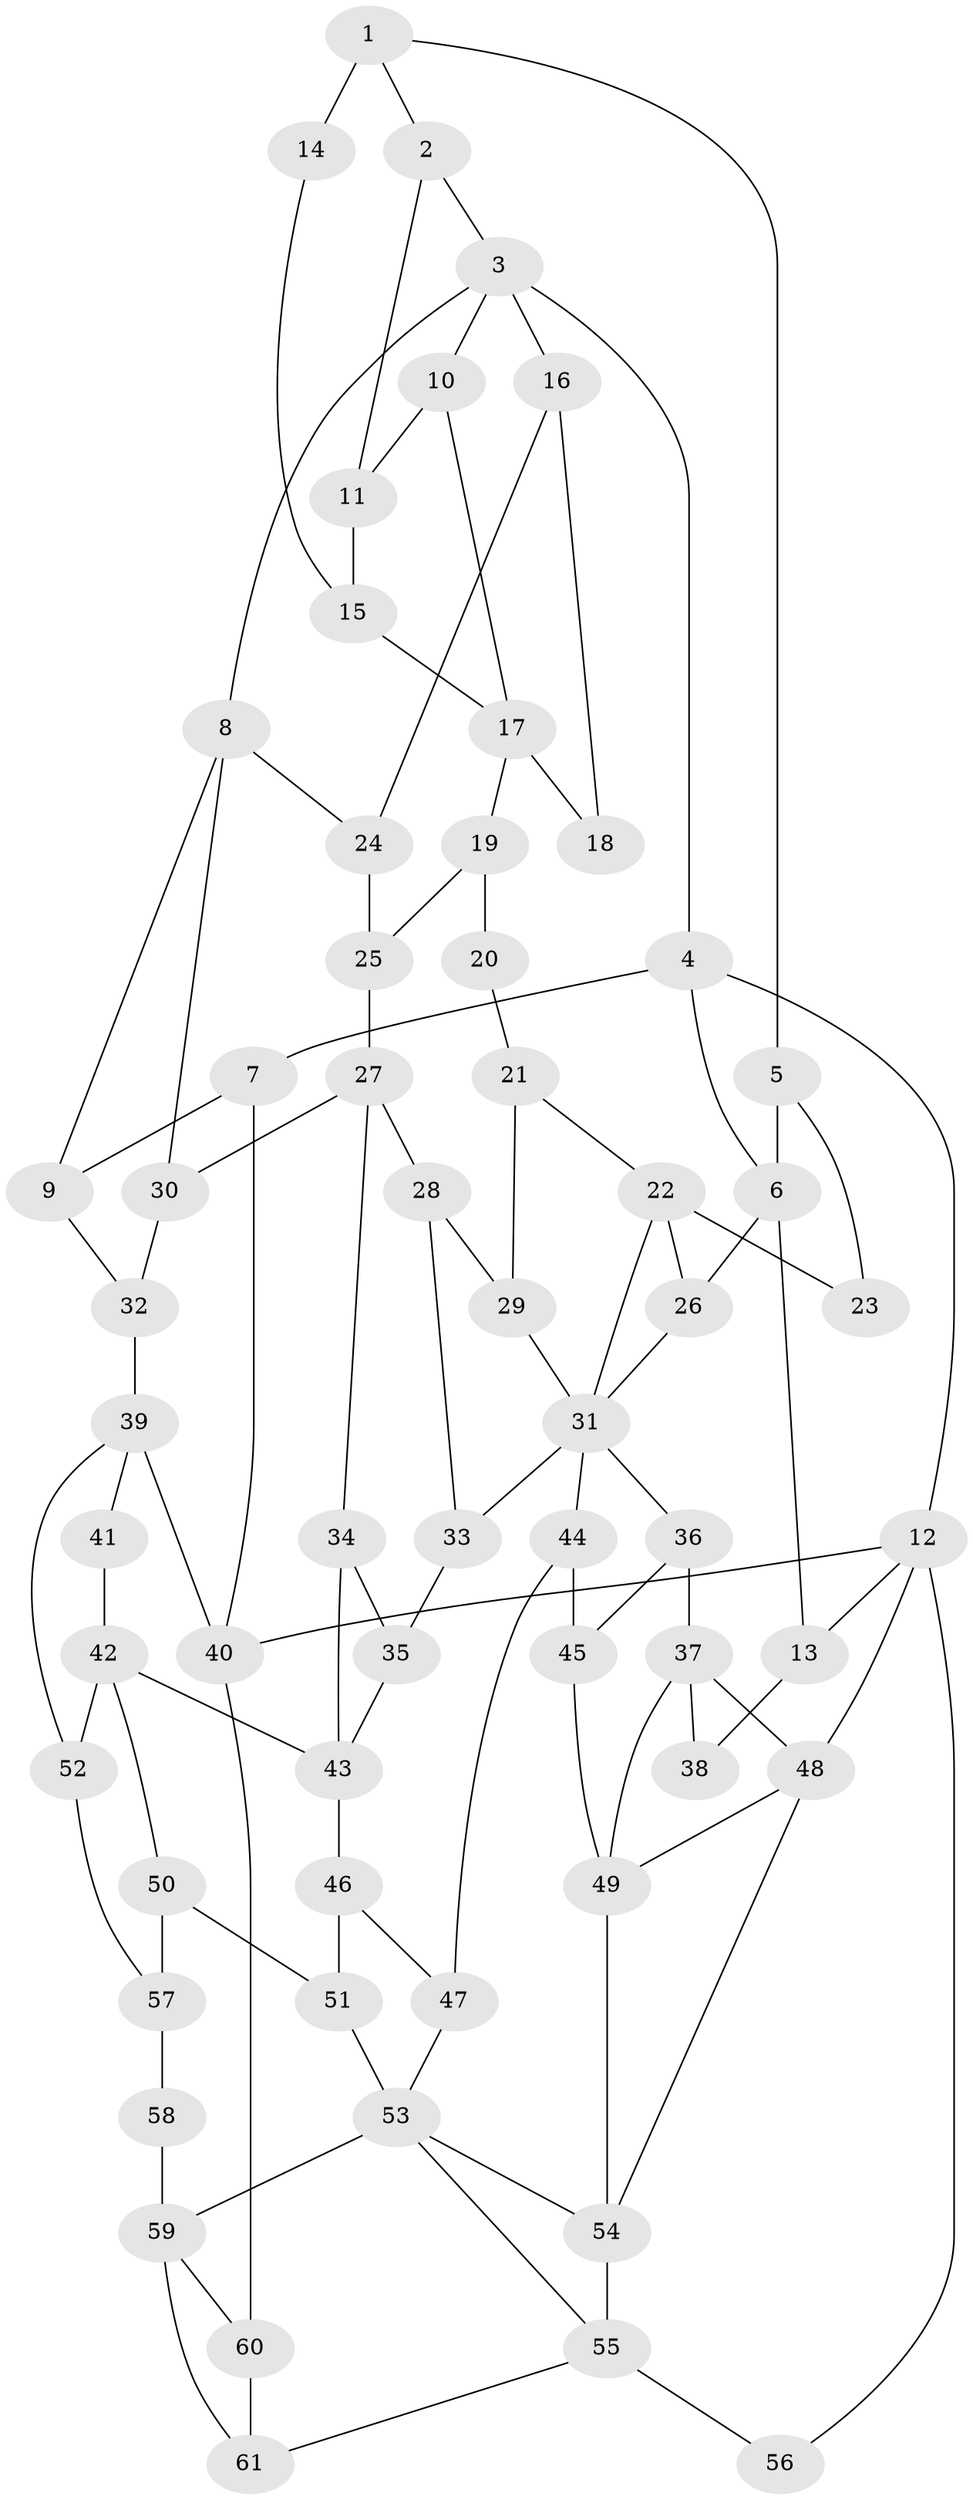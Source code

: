 // original degree distribution, {3: 0.01652892561983471, 4: 0.24793388429752067, 6: 0.2231404958677686, 5: 0.512396694214876}
// Generated by graph-tools (version 1.1) at 2025/38/03/09/25 02:38:34]
// undirected, 61 vertices, 100 edges
graph export_dot {
graph [start="1"]
  node [color=gray90,style=filled];
  1;
  2;
  3;
  4;
  5;
  6;
  7;
  8;
  9;
  10;
  11;
  12;
  13;
  14;
  15;
  16;
  17;
  18;
  19;
  20;
  21;
  22;
  23;
  24;
  25;
  26;
  27;
  28;
  29;
  30;
  31;
  32;
  33;
  34;
  35;
  36;
  37;
  38;
  39;
  40;
  41;
  42;
  43;
  44;
  45;
  46;
  47;
  48;
  49;
  50;
  51;
  52;
  53;
  54;
  55;
  56;
  57;
  58;
  59;
  60;
  61;
  1 -- 2 [weight=1.0];
  1 -- 5 [weight=1.0];
  1 -- 14 [weight=2.0];
  2 -- 3 [weight=1.0];
  2 -- 11 [weight=1.0];
  3 -- 4 [weight=1.0];
  3 -- 8 [weight=1.0];
  3 -- 10 [weight=1.0];
  3 -- 16 [weight=2.0];
  4 -- 6 [weight=1.0];
  4 -- 7 [weight=2.0];
  4 -- 12 [weight=1.0];
  5 -- 6 [weight=1.0];
  5 -- 23 [weight=1.0];
  6 -- 13 [weight=1.0];
  6 -- 26 [weight=1.0];
  7 -- 9 [weight=1.0];
  7 -- 40 [weight=1.0];
  8 -- 9 [weight=1.0];
  8 -- 24 [weight=1.0];
  8 -- 30 [weight=2.0];
  9 -- 32 [weight=1.0];
  10 -- 11 [weight=1.0];
  10 -- 17 [weight=1.0];
  11 -- 15 [weight=1.0];
  12 -- 13 [weight=1.0];
  12 -- 40 [weight=1.0];
  12 -- 48 [weight=1.0];
  12 -- 56 [weight=2.0];
  13 -- 38 [weight=1.0];
  14 -- 15 [weight=1.0];
  15 -- 17 [weight=1.0];
  16 -- 18 [weight=1.0];
  16 -- 24 [weight=1.0];
  17 -- 18 [weight=2.0];
  17 -- 19 [weight=2.0];
  19 -- 20 [weight=2.0];
  19 -- 25 [weight=1.0];
  20 -- 21 [weight=1.0];
  21 -- 22 [weight=1.0];
  21 -- 29 [weight=1.0];
  22 -- 23 [weight=2.0];
  22 -- 26 [weight=2.0];
  22 -- 31 [weight=1.0];
  24 -- 25 [weight=1.0];
  25 -- 27 [weight=1.0];
  26 -- 31 [weight=1.0];
  27 -- 28 [weight=1.0];
  27 -- 30 [weight=2.0];
  27 -- 34 [weight=1.0];
  28 -- 29 [weight=1.0];
  28 -- 33 [weight=1.0];
  29 -- 31 [weight=1.0];
  30 -- 32 [weight=2.0];
  31 -- 33 [weight=1.0];
  31 -- 36 [weight=1.0];
  31 -- 44 [weight=1.0];
  32 -- 39 [weight=2.0];
  33 -- 35 [weight=1.0];
  34 -- 35 [weight=1.0];
  34 -- 43 [weight=1.0];
  35 -- 43 [weight=1.0];
  36 -- 37 [weight=1.0];
  36 -- 45 [weight=1.0];
  37 -- 38 [weight=2.0];
  37 -- 48 [weight=2.0];
  37 -- 49 [weight=1.0];
  39 -- 40 [weight=1.0];
  39 -- 41 [weight=1.0];
  39 -- 52 [weight=1.0];
  40 -- 60 [weight=1.0];
  41 -- 42 [weight=2.0];
  42 -- 43 [weight=2.0];
  42 -- 50 [weight=1.0];
  42 -- 52 [weight=1.0];
  43 -- 46 [weight=1.0];
  44 -- 45 [weight=1.0];
  44 -- 47 [weight=1.0];
  45 -- 49 [weight=1.0];
  46 -- 47 [weight=1.0];
  46 -- 51 [weight=1.0];
  47 -- 53 [weight=1.0];
  48 -- 49 [weight=1.0];
  48 -- 54 [weight=1.0];
  49 -- 54 [weight=1.0];
  50 -- 51 [weight=1.0];
  50 -- 57 [weight=1.0];
  51 -- 53 [weight=1.0];
  52 -- 57 [weight=1.0];
  53 -- 54 [weight=1.0];
  53 -- 55 [weight=1.0];
  53 -- 59 [weight=2.0];
  54 -- 55 [weight=2.0];
  55 -- 56 [weight=2.0];
  55 -- 61 [weight=1.0];
  57 -- 58 [weight=1.0];
  58 -- 59 [weight=2.0];
  59 -- 60 [weight=1.0];
  59 -- 61 [weight=1.0];
  60 -- 61 [weight=1.0];
}
